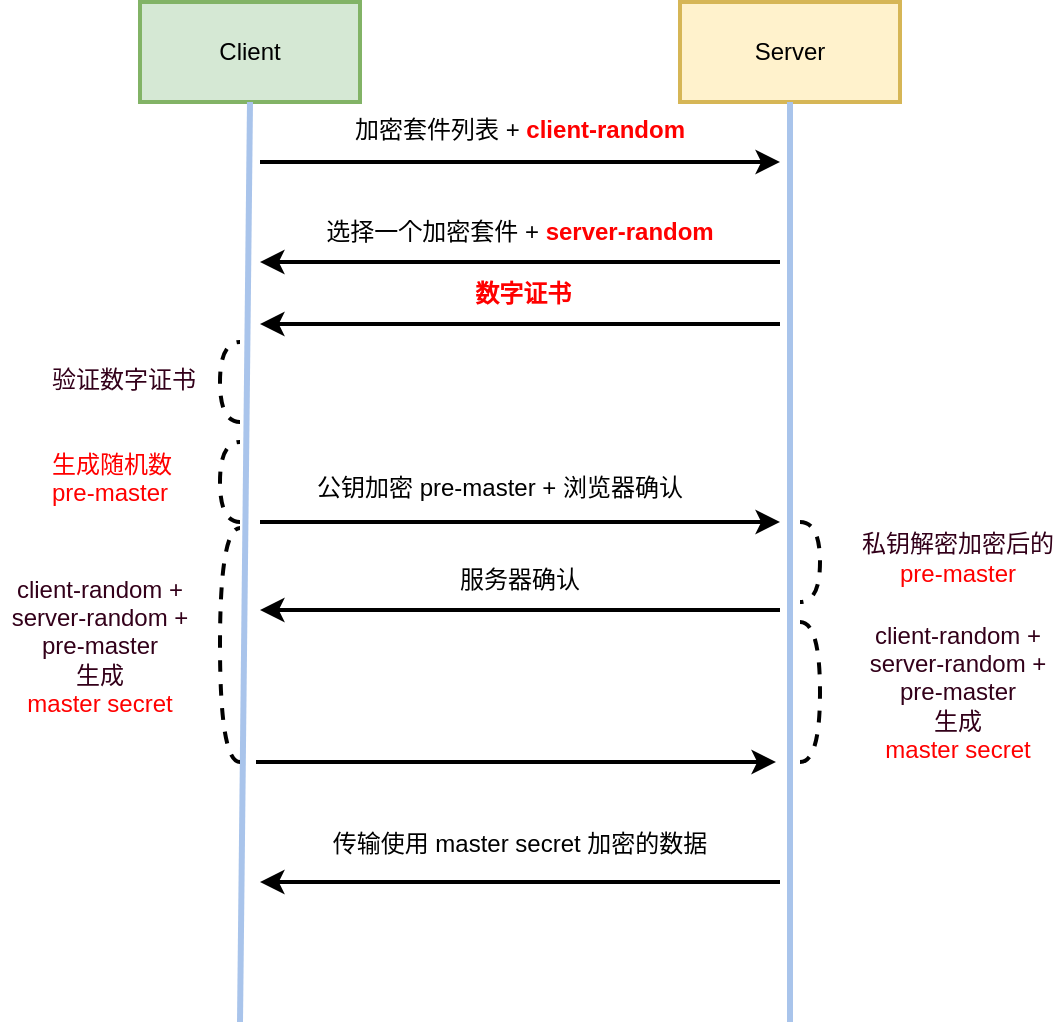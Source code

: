 <mxfile version="16.5.3" type="github">
  <diagram id="3F-p0eLopyHsa_uMCWPz" name="第 1 页">
    <mxGraphModel dx="897" dy="760" grid="1" gridSize="10" guides="1" tooltips="1" connect="1" arrows="1" fold="1" page="1" pageScale="1" pageWidth="827" pageHeight="1169" math="0" shadow="0">
      <root>
        <mxCell id="0" />
        <mxCell id="1" parent="0" />
        <mxCell id="qD8WWxVBvYIQoI_9ymcc-1" value="Client" style="rounded=0;whiteSpace=wrap;html=1;fillColor=#d5e8d4;strokeColor=#82b366;strokeWidth=2;" vertex="1" parent="1">
          <mxGeometry x="270" y="190" width="110" height="50" as="geometry" />
        </mxCell>
        <mxCell id="qD8WWxVBvYIQoI_9ymcc-3" value="Server" style="rounded=0;whiteSpace=wrap;html=1;fillColor=#fff2cc;strokeColor=#d6b656;strokeWidth=2;" vertex="1" parent="1">
          <mxGeometry x="540" y="190" width="110" height="50" as="geometry" />
        </mxCell>
        <mxCell id="qD8WWxVBvYIQoI_9ymcc-4" value="" style="endArrow=none;html=1;rounded=0;entryX=0.5;entryY=1;entryDx=0;entryDy=0;strokeWidth=3;strokeColor=#A9C4EB;" edge="1" parent="1" target="qD8WWxVBvYIQoI_9ymcc-1">
          <mxGeometry width="50" height="50" relative="1" as="geometry">
            <mxPoint x="320" y="700" as="sourcePoint" />
            <mxPoint x="350" y="270" as="targetPoint" />
          </mxGeometry>
        </mxCell>
        <mxCell id="qD8WWxVBvYIQoI_9ymcc-5" value="" style="endArrow=none;html=1;rounded=0;entryX=0.5;entryY=1;entryDx=0;entryDy=0;strokeWidth=3;strokeColor=#A9C4EB;" edge="1" parent="1" target="qD8WWxVBvYIQoI_9ymcc-3">
          <mxGeometry width="50" height="50" relative="1" as="geometry">
            <mxPoint x="595" y="700" as="sourcePoint" />
            <mxPoint x="610" y="270" as="targetPoint" />
          </mxGeometry>
        </mxCell>
        <mxCell id="qD8WWxVBvYIQoI_9ymcc-6" value="" style="endArrow=classic;html=1;rounded=0;strokeWidth=2;" edge="1" parent="1">
          <mxGeometry width="50" height="50" relative="1" as="geometry">
            <mxPoint x="330" y="270" as="sourcePoint" />
            <mxPoint x="590" y="270" as="targetPoint" />
          </mxGeometry>
        </mxCell>
        <mxCell id="qD8WWxVBvYIQoI_9ymcc-7" value="加密套件列表 + &lt;font color=&quot;#FF0000&quot;&gt;&lt;b&gt;client-random&lt;/b&gt;&lt;/font&gt;" style="text;html=1;strokeColor=none;fillColor=none;align=center;verticalAlign=middle;whiteSpace=wrap;rounded=0;" vertex="1" parent="1">
          <mxGeometry x="340" y="244" width="240" height="20" as="geometry" />
        </mxCell>
        <mxCell id="qD8WWxVBvYIQoI_9ymcc-8" value="选择一个加密套件 + &lt;font color=&quot;#FF0000&quot;&gt;&lt;b&gt;server-random&lt;/b&gt;&lt;/font&gt;" style="text;html=1;strokeColor=none;fillColor=none;align=center;verticalAlign=middle;whiteSpace=wrap;rounded=0;" vertex="1" parent="1">
          <mxGeometry x="340" y="290" width="240" height="30" as="geometry" />
        </mxCell>
        <mxCell id="qD8WWxVBvYIQoI_9ymcc-9" value="" style="endArrow=classic;html=1;rounded=0;strokeWidth=2;" edge="1" parent="1">
          <mxGeometry width="50" height="50" relative="1" as="geometry">
            <mxPoint x="590" y="320" as="sourcePoint" />
            <mxPoint x="330" y="320" as="targetPoint" />
          </mxGeometry>
        </mxCell>
        <mxCell id="qD8WWxVBvYIQoI_9ymcc-10" value="&amp;nbsp;&lt;font color=&quot;#FF0000&quot;&gt;&lt;b&gt;数字证书&lt;/b&gt;&lt;/font&gt;" style="text;html=1;strokeColor=none;fillColor=none;align=center;verticalAlign=middle;whiteSpace=wrap;rounded=0;" vertex="1" parent="1">
          <mxGeometry x="340" y="325" width="240" height="22" as="geometry" />
        </mxCell>
        <mxCell id="qD8WWxVBvYIQoI_9ymcc-11" value="" style="endArrow=classic;html=1;rounded=0;strokeWidth=2;" edge="1" parent="1">
          <mxGeometry width="50" height="50" relative="1" as="geometry">
            <mxPoint x="590" y="351" as="sourcePoint" />
            <mxPoint x="330" y="351" as="targetPoint" />
          </mxGeometry>
        </mxCell>
        <mxCell id="qD8WWxVBvYIQoI_9ymcc-16" value="" style="shape=requiredInterface;html=1;verticalLabelPosition=bottom;sketch=0;dashed=1;fontColor=#FF0000;strokeWidth=2;direction=west;" vertex="1" parent="1">
          <mxGeometry x="310" y="360" width="10" height="40" as="geometry" />
        </mxCell>
        <mxCell id="qD8WWxVBvYIQoI_9ymcc-25" value="验证数字证书" style="text;strokeColor=none;fillColor=none;spacingLeft=4;spacingRight=4;overflow=hidden;rotatable=0;points=[[0,0.5],[1,0.5]];portConstraint=eastwest;fontSize=12;dashed=1;fontColor=#33001A;" vertex="1" parent="1">
          <mxGeometry x="220" y="365" width="90" height="30" as="geometry" />
        </mxCell>
        <mxCell id="qD8WWxVBvYIQoI_9ymcc-28" value="" style="shape=requiredInterface;html=1;verticalLabelPosition=bottom;sketch=0;dashed=1;fontColor=#FF0000;strokeWidth=2;direction=west;" vertex="1" parent="1">
          <mxGeometry x="310" y="410" width="10" height="40" as="geometry" />
        </mxCell>
        <mxCell id="qD8WWxVBvYIQoI_9ymcc-29" value="生成随机数&#xa;pre-master" style="text;strokeColor=none;fillColor=none;spacingLeft=4;spacingRight=4;overflow=hidden;rotatable=0;points=[[0,0.5],[1,0.5]];portConstraint=eastwest;fontSize=12;dashed=1;fontColor=#FF0000;" vertex="1" parent="1">
          <mxGeometry x="220" y="407.5" width="90" height="45" as="geometry" />
        </mxCell>
        <mxCell id="qD8WWxVBvYIQoI_9ymcc-30" value="" style="endArrow=classic;html=1;rounded=0;strokeWidth=2;" edge="1" parent="1">
          <mxGeometry width="50" height="50" relative="1" as="geometry">
            <mxPoint x="330" y="450" as="sourcePoint" />
            <mxPoint x="590" y="450" as="targetPoint" />
          </mxGeometry>
        </mxCell>
        <mxCell id="qD8WWxVBvYIQoI_9ymcc-31" value="公钥加密 pre-master + 浏览器确认" style="text;html=1;strokeColor=none;fillColor=none;align=center;verticalAlign=middle;whiteSpace=wrap;rounded=0;" vertex="1" parent="1">
          <mxGeometry x="330" y="415" width="240" height="35" as="geometry" />
        </mxCell>
        <mxCell id="qD8WWxVBvYIQoI_9ymcc-33" value="" style="shape=requiredInterface;html=1;verticalLabelPosition=bottom;sketch=0;dashed=1;fontColor=#FF0000;strokeWidth=2;direction=east;" vertex="1" parent="1">
          <mxGeometry x="600" y="450" width="10" height="40" as="geometry" />
        </mxCell>
        <mxCell id="qD8WWxVBvYIQoI_9ymcc-34" value="&lt;div&gt;&lt;font color=&quot;#33001A&quot;&gt;私钥解密加密后的&lt;/font&gt;&lt;/div&gt;&lt;div&gt;pre-master&lt;br&gt;&lt;/div&gt;" style="text;html=1;strokeColor=none;fillColor=none;align=center;verticalAlign=middle;whiteSpace=wrap;rounded=0;dashed=1;fontColor=#FF0000;" vertex="1" parent="1">
          <mxGeometry x="629" y="453" width="100" height="30" as="geometry" />
        </mxCell>
        <mxCell id="qD8WWxVBvYIQoI_9ymcc-35" value="" style="endArrow=classic;html=1;rounded=0;strokeWidth=2;" edge="1" parent="1">
          <mxGeometry width="50" height="50" relative="1" as="geometry">
            <mxPoint x="590" y="494" as="sourcePoint" />
            <mxPoint x="330" y="494" as="targetPoint" />
          </mxGeometry>
        </mxCell>
        <mxCell id="qD8WWxVBvYIQoI_9ymcc-36" value="服务器确认" style="text;html=1;strokeColor=none;fillColor=none;align=center;verticalAlign=middle;whiteSpace=wrap;rounded=0;" vertex="1" parent="1">
          <mxGeometry x="340" y="468" width="240" height="21" as="geometry" />
        </mxCell>
        <mxCell id="qD8WWxVBvYIQoI_9ymcc-37" value="" style="shape=requiredInterface;html=1;verticalLabelPosition=bottom;sketch=0;dashed=1;fontColor=#FF0000;strokeWidth=2;direction=east;" vertex="1" parent="1">
          <mxGeometry x="600" y="500" width="10" height="70" as="geometry" />
        </mxCell>
        <mxCell id="qD8WWxVBvYIQoI_9ymcc-38" value="&lt;div&gt;&lt;font color=&quot;#33001A&quot;&gt;client-random +&lt;/font&gt;&lt;/div&gt;&lt;div&gt;&lt;font color=&quot;#33001A&quot;&gt;server-random + &lt;br&gt;&lt;/font&gt;&lt;/div&gt;&lt;div&gt;&lt;font color=&quot;#33001A&quot;&gt;pre-master&lt;/font&gt;&lt;/div&gt;&lt;div&gt;&lt;font color=&quot;#33001A&quot;&gt;生成&lt;/font&gt;&lt;/div&gt;&lt;div&gt;master secret&lt;br&gt;&lt;/div&gt;" style="text;html=1;strokeColor=none;fillColor=none;align=center;verticalAlign=middle;whiteSpace=wrap;rounded=0;dashed=1;fontColor=#FF0000;" vertex="1" parent="1">
          <mxGeometry x="629" y="500" width="100" height="70" as="geometry" />
        </mxCell>
        <mxCell id="qD8WWxVBvYIQoI_9ymcc-39" value="" style="shape=requiredInterface;html=1;verticalLabelPosition=bottom;sketch=0;dashed=1;fontColor=#FF0000;strokeWidth=2;direction=west;" vertex="1" parent="1">
          <mxGeometry x="310" y="453" width="10" height="117" as="geometry" />
        </mxCell>
        <mxCell id="qD8WWxVBvYIQoI_9ymcc-40" value="&lt;div&gt;&lt;font color=&quot;#33001A&quot;&gt;client-random +&lt;/font&gt;&lt;/div&gt;&lt;div&gt;&lt;font color=&quot;#33001A&quot;&gt;server-random + &lt;br&gt;&lt;/font&gt;&lt;/div&gt;&lt;div&gt;&lt;font color=&quot;#33001A&quot;&gt;pre-master&lt;/font&gt;&lt;/div&gt;&lt;div&gt;&lt;font color=&quot;#33001A&quot;&gt;生成&lt;/font&gt;&lt;/div&gt;&lt;div&gt;master secret&lt;br&gt;&lt;/div&gt;" style="text;html=1;strokeColor=none;fillColor=none;align=center;verticalAlign=middle;whiteSpace=wrap;rounded=0;dashed=1;fontColor=#FF0000;" vertex="1" parent="1">
          <mxGeometry x="200" y="476.5" width="100" height="70" as="geometry" />
        </mxCell>
        <mxCell id="qD8WWxVBvYIQoI_9ymcc-43" value="" style="endArrow=classic;html=1;rounded=0;strokeWidth=2;" edge="1" parent="1">
          <mxGeometry width="50" height="50" relative="1" as="geometry">
            <mxPoint x="328" y="570" as="sourcePoint" />
            <mxPoint x="588" y="570" as="targetPoint" />
          </mxGeometry>
        </mxCell>
        <mxCell id="qD8WWxVBvYIQoI_9ymcc-44" value="" style="endArrow=classic;html=1;rounded=0;strokeWidth=2;" edge="1" parent="1">
          <mxGeometry width="50" height="50" relative="1" as="geometry">
            <mxPoint x="590" y="630" as="sourcePoint" />
            <mxPoint x="330" y="630" as="targetPoint" />
          </mxGeometry>
        </mxCell>
        <mxCell id="qD8WWxVBvYIQoI_9ymcc-45" value="传输使用 master secret 加密的数据" style="text;html=1;strokeColor=none;fillColor=none;align=center;verticalAlign=middle;whiteSpace=wrap;rounded=0;" vertex="1" parent="1">
          <mxGeometry x="340" y="600" width="240" height="21" as="geometry" />
        </mxCell>
      </root>
    </mxGraphModel>
  </diagram>
</mxfile>
